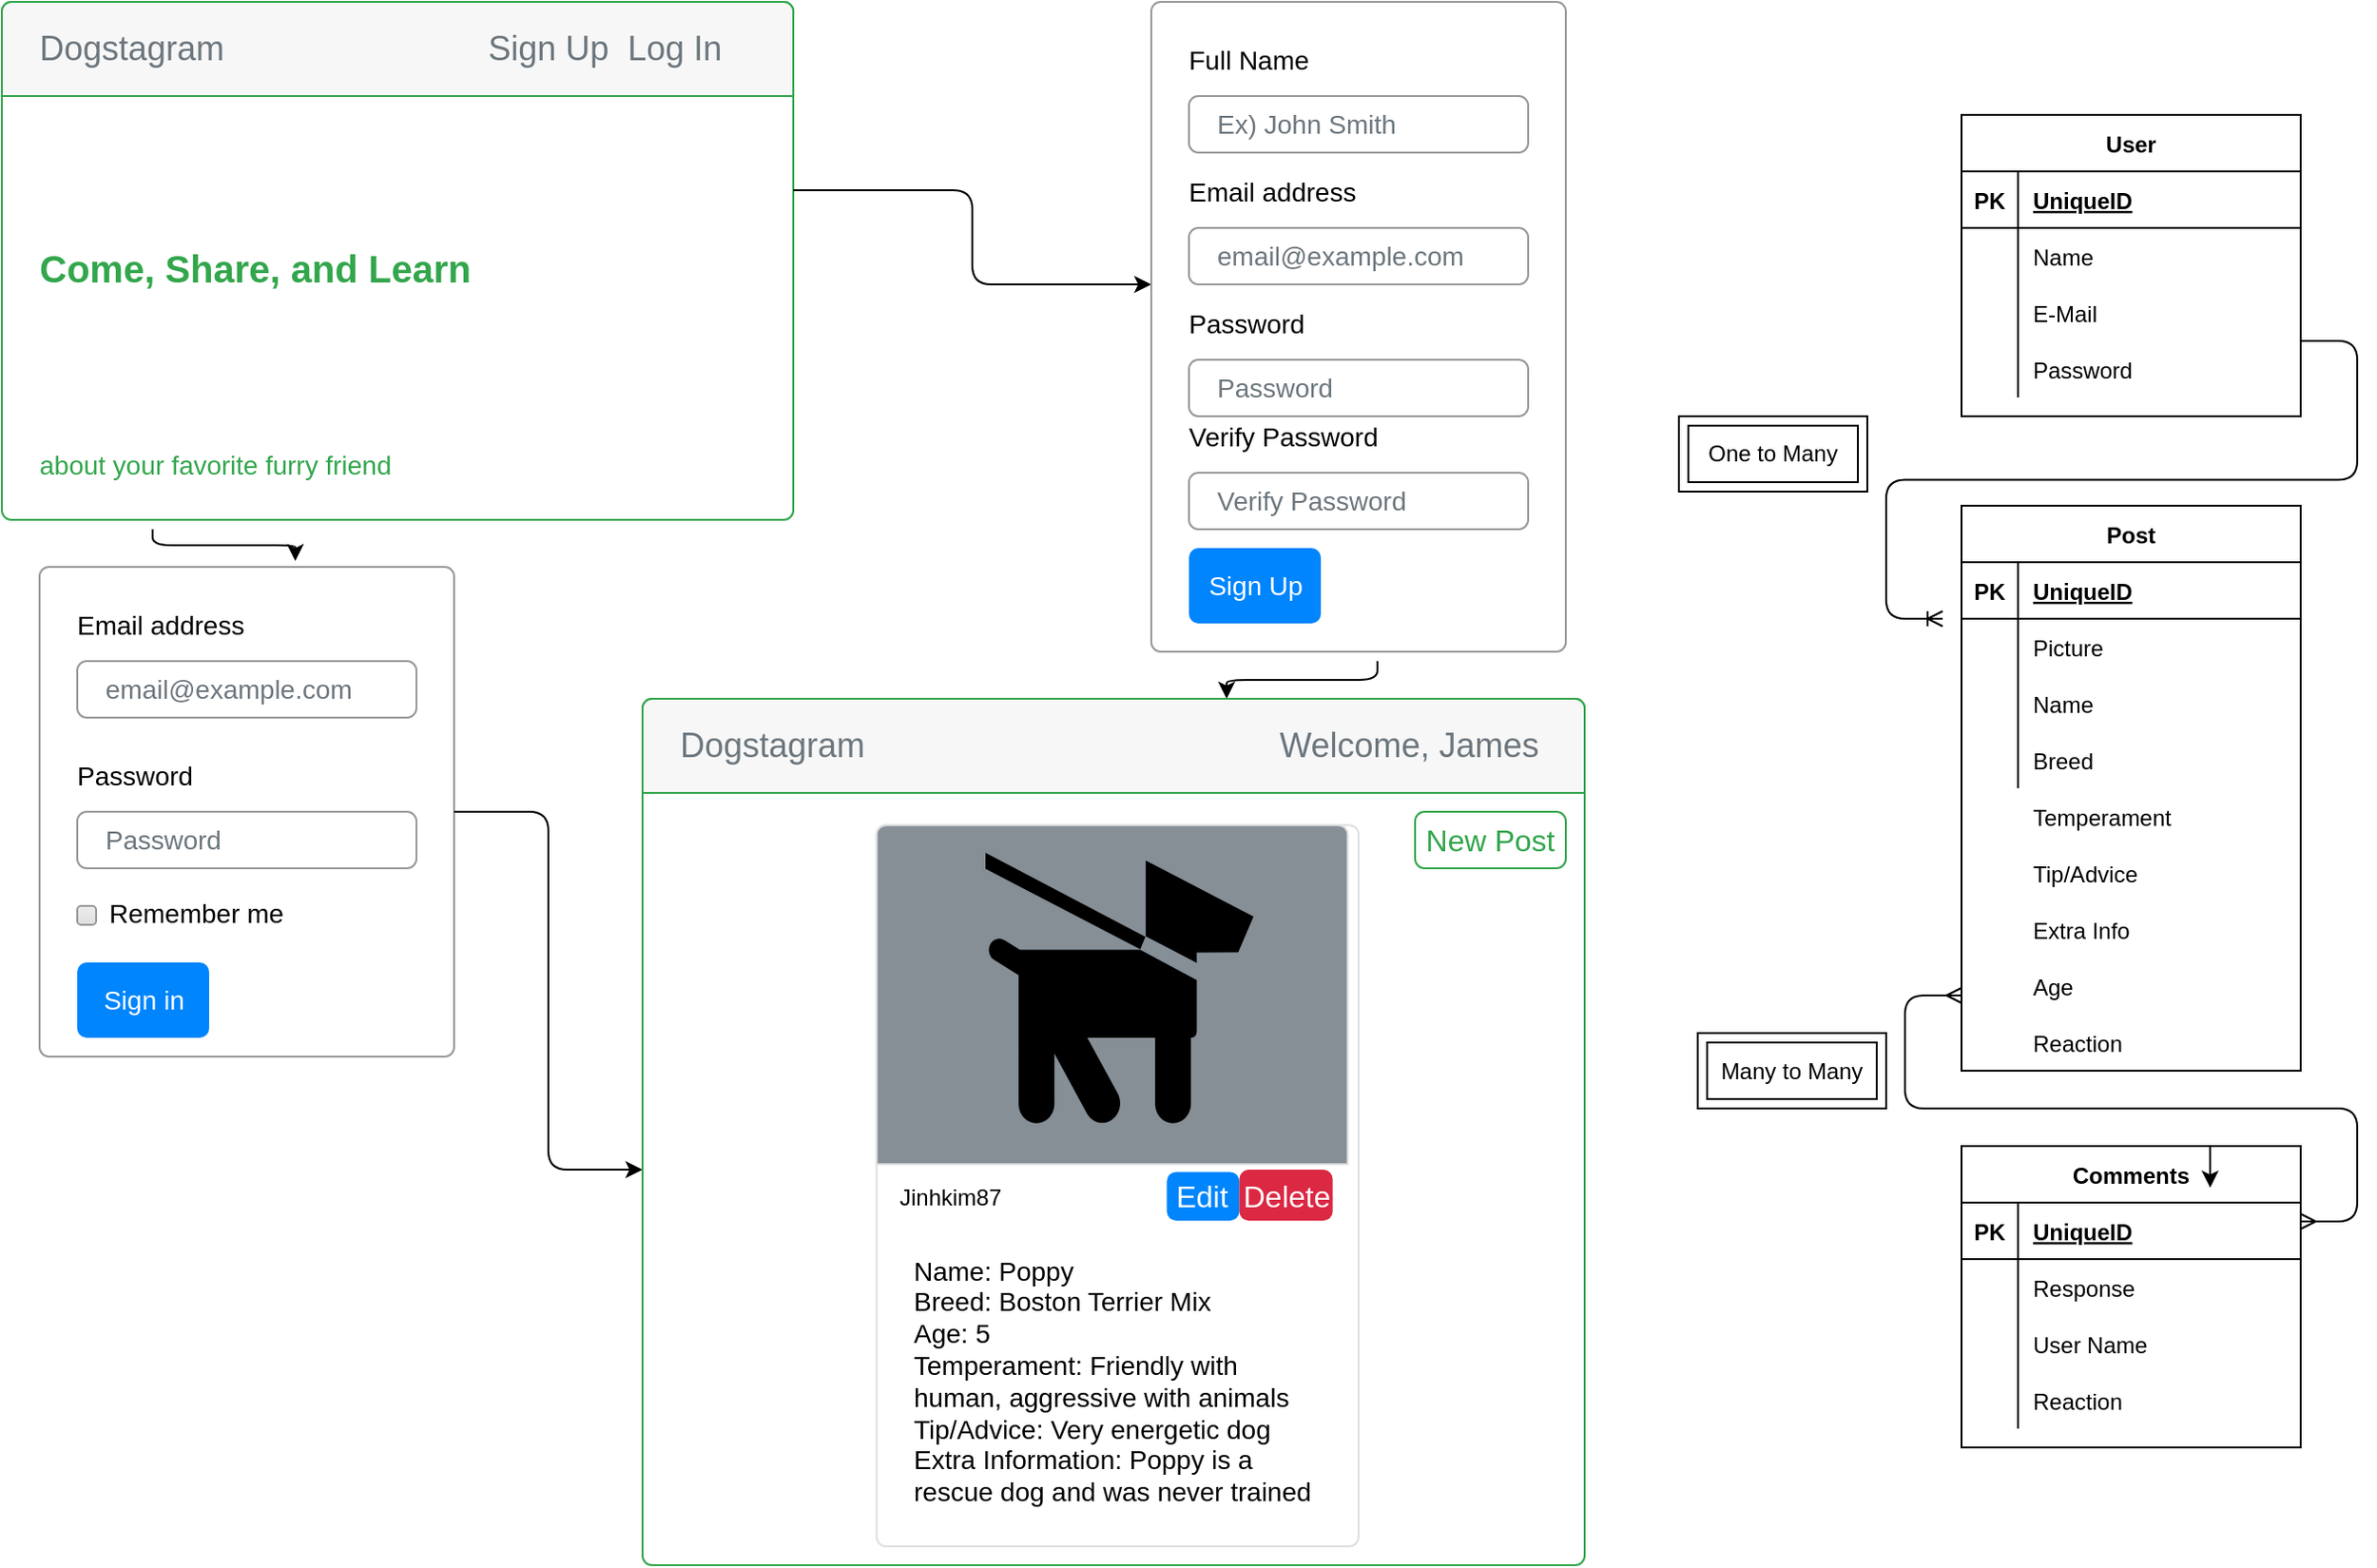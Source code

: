 <mxfile version="13.10.0" type="embed">
    <diagram id="Sh5g7aEeGuOg3xO6YmfV" name="Page-1">
        <mxGraphModel dx="1654" dy="1192" grid="1" gridSize="10" guides="1" tooltips="1" connect="1" arrows="0" fold="1" page="1" pageScale="1" pageWidth="1700" pageHeight="1100" math="0" shadow="0">
            <root>
                <mxCell id="0"/>
                <mxCell id="1" parent="0"/>
                <mxCell id="308" value="&lt;span style=&quot;font-size: 20px&quot;&gt;&lt;b&gt;Come, Share, and Learn&lt;/b&gt;&lt;/span&gt;&lt;br style=&quot;font-size: 14px&quot;&gt;&lt;br&gt;&lt;br&gt;&lt;br&gt;&lt;br&gt;&lt;br&gt;about your favorite furry friend" style="html=1;shadow=0;dashed=0;shape=mxgraph.bootstrap.rrect;rSize=5;strokeColor=#33A64C;html=1;whiteSpace=wrap;fillColor=#ffffff;fontColor=#33A64C;verticalAlign=bottom;align=left;spacing=20;spacingBottom=0;fontSize=14;" vertex="1" parent="1">
                    <mxGeometry x="150" y="10" width="420" height="275" as="geometry"/>
                </mxCell>
                <mxCell id="309" value="Dogstagram&amp;nbsp; &amp;nbsp; &amp;nbsp; &amp;nbsp; &amp;nbsp; &amp;nbsp; &amp;nbsp; &amp;nbsp; &amp;nbsp; &amp;nbsp; &amp;nbsp; &amp;nbsp; &amp;nbsp; &amp;nbsp; Sign Up&amp;nbsp; Log In&amp;nbsp;" style="html=1;shadow=0;dashed=0;shape=mxgraph.bootstrap.topButton;rSize=5;perimeter=none;whiteSpace=wrap;fillColor=#F7F7F7;strokeColor=#33A64C;fontColor=#6C767D;resizeWidth=1;fontSize=18;align=left;spacing=20;" vertex="1" parent="308">
                    <mxGeometry width="420" height="50" relative="1" as="geometry"/>
                </mxCell>
                <mxCell id="327" value="" style="edgeStyle=elbowEdgeStyle;elbow=vertical;endArrow=classic;html=1;entryX=0.617;entryY=-0.012;entryDx=0;entryDy=0;entryPerimeter=0;" edge="1" parent="308" target="318">
                    <mxGeometry width="50" height="50" relative="1" as="geometry">
                        <mxPoint x="80" y="280" as="sourcePoint"/>
                        <mxPoint x="150" y="306" as="targetPoint"/>
                    </mxGeometry>
                </mxCell>
                <mxCell id="312" value="" style="edgeStyle=elbowEdgeStyle;elbow=horizontal;endArrow=classic;html=1;" edge="1" parent="1">
                    <mxGeometry width="50" height="50" relative="1" as="geometry">
                        <mxPoint x="570" y="110" as="sourcePoint"/>
                        <mxPoint x="760" y="160" as="targetPoint"/>
                    </mxGeometry>
                </mxCell>
                <mxCell id="318" value="" style="html=1;shadow=0;dashed=0;shape=mxgraph.bootstrap.rrect;rSize=5;fillColor=#ffffff;strokeColor=#999999;" vertex="1" parent="1">
                    <mxGeometry x="170" y="310" width="220" height="260" as="geometry"/>
                </mxCell>
                <mxCell id="319" value="Email address" style="fillColor=none;strokeColor=none;align=left;spacing=20;fontSize=14;" vertex="1" parent="318">
                    <mxGeometry width="220" height="40" relative="1" as="geometry">
                        <mxPoint y="10" as="offset"/>
                    </mxGeometry>
                </mxCell>
                <mxCell id="320" value="email@example.com" style="html=1;shadow=0;dashed=0;shape=mxgraph.bootstrap.rrect;rSize=5;fillColor=none;strokeColor=#999999;align=left;spacing=15;fontSize=14;fontColor=#6C767D;" vertex="1" parent="318">
                    <mxGeometry width="180" height="30" relative="1" as="geometry">
                        <mxPoint x="20" y="50" as="offset"/>
                    </mxGeometry>
                </mxCell>
                <mxCell id="321" value="Password" style="fillColor=none;strokeColor=none;align=left;spacing=20;fontSize=14;" vertex="1" parent="318">
                    <mxGeometry width="220" height="40" relative="1" as="geometry">
                        <mxPoint y="90" as="offset"/>
                    </mxGeometry>
                </mxCell>
                <mxCell id="322" value="Password" style="html=1;shadow=0;dashed=0;shape=mxgraph.bootstrap.rrect;rSize=5;fillColor=none;strokeColor=#999999;align=left;spacing=15;fontSize=14;fontColor=#6C767D;" vertex="1" parent="318">
                    <mxGeometry width="180" height="30" relative="1" as="geometry">
                        <mxPoint x="20" y="130" as="offset"/>
                    </mxGeometry>
                </mxCell>
                <mxCell id="323" value="Remember me" style="html=1;shadow=0;dashed=0;shape=mxgraph.bootstrap.rrect;rSize=2;fillColor=#EDEDED;strokeColor=#999999;align=left;fontSize=14;fontColor=#000000;labelPosition=right;verticalLabelPosition=middle;verticalAlign=middle;spacingLeft=5;spacingTop=-2;gradientColor=#DEDEDE;" vertex="1" parent="318">
                    <mxGeometry width="10" height="10" relative="1" as="geometry">
                        <mxPoint x="20" y="180" as="offset"/>
                    </mxGeometry>
                </mxCell>
                <mxCell id="324" value="Sign in" style="html=1;shadow=0;dashed=0;shape=mxgraph.bootstrap.rrect;rSize=5;fillColor=#0085FC;strokeColor=none;align=center;fontSize=14;fontColor=#FFFFFF;" vertex="1" parent="318">
                    <mxGeometry width="70" height="40" relative="1" as="geometry">
                        <mxPoint x="20" y="210" as="offset"/>
                    </mxGeometry>
                </mxCell>
                <mxCell id="328" value="" style="html=1;shadow=0;dashed=0;shape=mxgraph.bootstrap.rrect;rSize=5;fillColor=#ffffff;strokeColor=#999999;" vertex="1" parent="1">
                    <mxGeometry x="760" y="10" width="220" height="345" as="geometry"/>
                </mxCell>
                <mxCell id="329" value="Email address" style="fillColor=none;strokeColor=none;align=left;spacing=20;fontSize=14;" vertex="1" parent="328">
                    <mxGeometry width="220" height="40" relative="1" as="geometry">
                        <mxPoint y="80" as="offset"/>
                    </mxGeometry>
                </mxCell>
                <mxCell id="330" value="email@example.com" style="html=1;shadow=0;dashed=0;shape=mxgraph.bootstrap.rrect;rSize=5;fillColor=none;strokeColor=#999999;align=left;spacing=15;fontSize=14;fontColor=#6C767D;" vertex="1" parent="328">
                    <mxGeometry width="180" height="30" relative="1" as="geometry">
                        <mxPoint x="20" y="120" as="offset"/>
                    </mxGeometry>
                </mxCell>
                <mxCell id="331" value="Password" style="fillColor=none;strokeColor=none;align=left;spacing=20;fontSize=14;" vertex="1" parent="328">
                    <mxGeometry width="220" height="40" relative="1" as="geometry">
                        <mxPoint y="150" as="offset"/>
                    </mxGeometry>
                </mxCell>
                <mxCell id="332" value="Password" style="html=1;shadow=0;dashed=0;shape=mxgraph.bootstrap.rrect;rSize=5;fillColor=none;strokeColor=#999999;align=left;spacing=15;fontSize=14;fontColor=#6C767D;" vertex="1" parent="328">
                    <mxGeometry width="180" height="30" relative="1" as="geometry">
                        <mxPoint x="20" y="190" as="offset"/>
                    </mxGeometry>
                </mxCell>
                <mxCell id="334" value="Sign Up" style="html=1;shadow=0;dashed=0;shape=mxgraph.bootstrap.rrect;rSize=5;fillColor=#0085FC;strokeColor=none;align=center;fontSize=14;fontColor=#FFFFFF;" vertex="1" parent="328">
                    <mxGeometry width="70" height="40" relative="1" as="geometry">
                        <mxPoint x="20" y="290" as="offset"/>
                    </mxGeometry>
                </mxCell>
                <mxCell id="337" value="Verify Password" style="fillColor=none;strokeColor=none;align=left;spacing=20;fontSize=14;" vertex="1" parent="328">
                    <mxGeometry x="-2.274e-13" y="210" width="220" height="40" as="geometry"/>
                </mxCell>
                <mxCell id="338" value="Verify Password" style="html=1;shadow=0;dashed=0;shape=mxgraph.bootstrap.rrect;rSize=5;fillColor=none;strokeColor=#999999;align=left;spacing=15;fontSize=14;fontColor=#6C767D;" vertex="1" parent="328">
                    <mxGeometry x="20.0" y="250" width="180" height="30" as="geometry"/>
                </mxCell>
                <mxCell id="339" value="Full Name" style="fillColor=none;strokeColor=none;align=left;spacing=20;fontSize=14;" vertex="1" parent="328">
                    <mxGeometry x="-2.274e-13" y="10" width="220" height="40" as="geometry"/>
                </mxCell>
                <mxCell id="340" value="Ex) John Smith" style="html=1;shadow=0;dashed=0;shape=mxgraph.bootstrap.rrect;rSize=5;fillColor=none;strokeColor=#999999;align=left;spacing=15;fontSize=14;fontColor=#6C767D;" vertex="1" parent="328">
                    <mxGeometry x="20.0" y="50" width="180" height="30" as="geometry"/>
                </mxCell>
                <mxCell id="341" value="" style="edgeStyle=elbowEdgeStyle;elbow=horizontal;endArrow=classic;html=1;exitX=1;exitY=1;exitDx=0;exitDy=0;" edge="1" parent="1" source="321">
                    <mxGeometry width="50" height="50" relative="1" as="geometry">
                        <mxPoint x="370" y="560" as="sourcePoint"/>
                        <mxPoint x="490" y="630" as="targetPoint"/>
                    </mxGeometry>
                </mxCell>
                <mxCell id="343" value="" style="edgeStyle=elbowEdgeStyle;elbow=vertical;endArrow=classic;html=1;" edge="1" parent="1">
                    <mxGeometry width="50" height="50" relative="1" as="geometry">
                        <mxPoint x="880" y="360" as="sourcePoint"/>
                        <mxPoint x="800" y="380" as="targetPoint"/>
                    </mxGeometry>
                </mxCell>
                <mxCell id="344" value="" style="html=1;shadow=0;dashed=0;shape=mxgraph.bootstrap.rrect;rSize=5;strokeColor=#33A64C;html=1;whiteSpace=wrap;fillColor=#ffffff;fontColor=#33A64C;verticalAlign=bottom;align=left;spacing=20;spacingBottom=0;fontSize=14;" vertex="1" parent="1">
                    <mxGeometry x="490" y="380" width="500" height="460" as="geometry"/>
                </mxCell>
                <mxCell id="345" value="Dogstagram&amp;nbsp; &amp;nbsp; &amp;nbsp; &amp;nbsp; &amp;nbsp; &amp;nbsp; &amp;nbsp; &amp;nbsp; &amp;nbsp; &amp;nbsp; &amp;nbsp; &amp;nbsp; &amp;nbsp; &amp;nbsp; &amp;nbsp; &amp;nbsp; &amp;nbsp; &amp;nbsp; &amp;nbsp; &amp;nbsp; &amp;nbsp; &amp;nbsp; Welcome, James&amp;nbsp;" style="html=1;shadow=0;dashed=0;shape=mxgraph.bootstrap.topButton;rSize=5;perimeter=none;whiteSpace=wrap;fillColor=#F7F7F7;strokeColor=#33A64C;fontColor=#6C767D;resizeWidth=1;fontSize=18;align=left;spacing=20;" vertex="1" parent="344">
                    <mxGeometry width="500" height="50" relative="1" as="geometry"/>
                </mxCell>
                <mxCell id="355" value="&lt;br&gt;&lt;br&gt;&lt;br&gt;Name: Poppy&lt;br&gt;Breed: Boston Terrier Mix&lt;br&gt;Age: 5&lt;br&gt;Temperament: Friendly with human, aggressive with animals&lt;br&gt;Tip/Advice: Very energetic dog&lt;br&gt;Extra Information: Poppy is a rescue dog and was never trained" style="html=1;shadow=0;dashed=0;shape=mxgraph.bootstrap.rrect;rSize=5;strokeColor=#DFDFDF;html=1;whiteSpace=wrap;fillColor=#ffffff;fontColor=#000000;verticalAlign=bottom;align=left;spacing=20;fontSize=14;" vertex="1" parent="344">
                    <mxGeometry x="124.25" y="67.08" width="255.75" height="382.92" as="geometry"/>
                </mxCell>
                <mxCell id="356" value="Image cap" style="html=1;shadow=0;dashed=0;shape=mxgraph.bootstrap.topButton;rSize=5;perimeter=none;whiteSpace=wrap;fillColor=#868E96;strokeColor=#DFDFDF;fontColor=#DEE2E6;resizeWidth=1;fontSize=18;" vertex="1" parent="355">
                    <mxGeometry width="250" height="180" relative="1" as="geometry"/>
                </mxCell>
                <mxCell id="347" value="" style="shape=mxgraph.signs.animals.dog_on_leash;html=1;pointerEvents=1;fillColor=#000000;strokeColor=none;verticalLabelPosition=bottom;verticalAlign=top;align=center;" vertex="1" parent="355">
                    <mxGeometry x="57.74" y="14.73" width="142.26" height="144.83" as="geometry"/>
                </mxCell>
                <mxCell id="351" value="Jinhkim87" style="text;html=1;align=center;verticalAlign=middle;whiteSpace=wrap;rounded=0;fontColor=#000000;" vertex="1" parent="355">
                    <mxGeometry x="5.534" y="182.919" width="67.366" height="29.455" as="geometry"/>
                </mxCell>
                <mxCell id="350" value="Edit" style="html=1;shadow=0;dashed=0;shape=mxgraph.bootstrap.rrect;rSize=5;strokeColor=none;strokeWidth=1;fillColor=#0085FC;fontColor=#FFFFFF;whiteSpace=wrap;align=center;verticalAlign=middle;spacingLeft=0;fontStyle=0;fontSize=16;spacing=5;" vertex="1" parent="355">
                    <mxGeometry x="153.979" y="184.11" width="38.495" height="25.89" as="geometry"/>
                </mxCell>
                <mxCell id="349" value="Delete" style="html=1;shadow=0;dashed=0;shape=mxgraph.bootstrap.rrect;rSize=5;strokeColor=none;strokeWidth=1;fillColor=#DB2843;fontColor=#FFFFFF;whiteSpace=wrap;align=center;verticalAlign=middle;spacingLeft=0;fontStyle=0;fontSize=16;spacing=5;" vertex="1" parent="355">
                    <mxGeometry x="192.474" y="182.92" width="49.562" height="27.08" as="geometry"/>
                </mxCell>
                <mxCell id="358" value="New Post" style="html=1;shadow=0;dashed=0;shape=mxgraph.bootstrap.rrect;rSize=5;strokeColor=#33A64C;strokeWidth=1;fillColor=none;fontColor=#33A64C;whiteSpace=wrap;align=center;verticalAlign=middle;spacingLeft=0;fontStyle=0;fontSize=16;spacing=5;" vertex="1" parent="344">
                    <mxGeometry x="410" y="60" width="80" height="30" as="geometry"/>
                </mxCell>
                <mxCell id="370" value="One to Many" style="shape=ext;margin=3;double=1;whiteSpace=wrap;html=1;align=center;fillColor=#FFFFFF;fontColor=#000000;" vertex="1" parent="1">
                    <mxGeometry x="1040" y="230" width="100" height="40" as="geometry"/>
                </mxCell>
                <mxCell id="373" value="Many to Many" style="shape=ext;margin=3;double=1;whiteSpace=wrap;html=1;align=center;fillColor=#FFFFFF;fontColor=#000000;" vertex="1" parent="1">
                    <mxGeometry x="1050" y="557.5" width="100" height="40" as="geometry"/>
                </mxCell>
                <mxCell id="374" value="User" style="shape=table;startSize=30;container=1;collapsible=1;childLayout=tableLayout;fixedRows=1;rowLines=0;fontStyle=1;align=center;resizeLast=1;fillColor=#FFFFFF;fontColor=#000000;" vertex="1" parent="1">
                    <mxGeometry x="1190" y="70" width="180" height="160" as="geometry"/>
                </mxCell>
                <mxCell id="375" value="" style="shape=partialRectangle;collapsible=0;dropTarget=0;pointerEvents=0;fillColor=none;top=0;left=0;bottom=1;right=0;points=[[0,0.5],[1,0.5]];portConstraint=eastwest;" vertex="1" parent="374">
                    <mxGeometry y="30" width="180" height="30" as="geometry"/>
                </mxCell>
                <mxCell id="376" value="PK" style="shape=partialRectangle;connectable=0;fillColor=none;top=0;left=0;bottom=0;right=0;fontStyle=1;overflow=hidden;" vertex="1" parent="375">
                    <mxGeometry width="30" height="30" as="geometry"/>
                </mxCell>
                <mxCell id="377" value="UniqueID" style="shape=partialRectangle;connectable=0;fillColor=none;top=0;left=0;bottom=0;right=0;align=left;spacingLeft=6;fontStyle=5;overflow=hidden;" vertex="1" parent="375">
                    <mxGeometry x="30" width="150" height="30" as="geometry"/>
                </mxCell>
                <mxCell id="378" value="" style="shape=partialRectangle;collapsible=0;dropTarget=0;pointerEvents=0;fillColor=none;top=0;left=0;bottom=0;right=0;points=[[0,0.5],[1,0.5]];portConstraint=eastwest;" vertex="1" parent="374">
                    <mxGeometry y="60" width="180" height="30" as="geometry"/>
                </mxCell>
                <mxCell id="379" value="" style="shape=partialRectangle;connectable=0;fillColor=none;top=0;left=0;bottom=0;right=0;editable=1;overflow=hidden;" vertex="1" parent="378">
                    <mxGeometry width="30" height="30" as="geometry"/>
                </mxCell>
                <mxCell id="380" value="Name" style="shape=partialRectangle;connectable=0;fillColor=none;top=0;left=0;bottom=0;right=0;align=left;spacingLeft=6;overflow=hidden;" vertex="1" parent="378">
                    <mxGeometry x="30" width="150" height="30" as="geometry"/>
                </mxCell>
                <mxCell id="381" value="" style="shape=partialRectangle;collapsible=0;dropTarget=0;pointerEvents=0;fillColor=none;top=0;left=0;bottom=0;right=0;points=[[0,0.5],[1,0.5]];portConstraint=eastwest;" vertex="1" parent="374">
                    <mxGeometry y="90" width="180" height="30" as="geometry"/>
                </mxCell>
                <mxCell id="382" value="" style="shape=partialRectangle;connectable=0;fillColor=none;top=0;left=0;bottom=0;right=0;editable=1;overflow=hidden;" vertex="1" parent="381">
                    <mxGeometry width="30" height="30" as="geometry"/>
                </mxCell>
                <mxCell id="383" value="E-Mail" style="shape=partialRectangle;connectable=0;fillColor=none;top=0;left=0;bottom=0;right=0;align=left;spacingLeft=6;overflow=hidden;" vertex="1" parent="381">
                    <mxGeometry x="30" width="150" height="30" as="geometry"/>
                </mxCell>
                <mxCell id="384" value="" style="shape=partialRectangle;collapsible=0;dropTarget=0;pointerEvents=0;fillColor=none;top=0;left=0;bottom=0;right=0;points=[[0,0.5],[1,0.5]];portConstraint=eastwest;" vertex="1" parent="374">
                    <mxGeometry y="120" width="180" height="30" as="geometry"/>
                </mxCell>
                <mxCell id="385" value="" style="shape=partialRectangle;connectable=0;fillColor=none;top=0;left=0;bottom=0;right=0;editable=1;overflow=hidden;" vertex="1" parent="384">
                    <mxGeometry width="30" height="30" as="geometry"/>
                </mxCell>
                <mxCell id="386" value="Password" style="shape=partialRectangle;connectable=0;fillColor=none;top=0;left=0;bottom=0;right=0;align=left;spacingLeft=6;overflow=hidden;" vertex="1" parent="384">
                    <mxGeometry x="30" width="150" height="30" as="geometry"/>
                </mxCell>
                <mxCell id="387" value="Post" style="shape=table;startSize=30;container=1;collapsible=1;childLayout=tableLayout;fixedRows=1;rowLines=0;fontStyle=1;align=center;resizeLast=1;fillColor=#FFFFFF;fontColor=#000000;" vertex="1" parent="1">
                    <mxGeometry x="1190" y="277.5" width="180" height="300" as="geometry"/>
                </mxCell>
                <mxCell id="388" value="" style="shape=partialRectangle;collapsible=0;dropTarget=0;pointerEvents=0;fillColor=none;top=0;left=0;bottom=1;right=0;points=[[0,0.5],[1,0.5]];portConstraint=eastwest;" vertex="1" parent="387">
                    <mxGeometry y="30" width="180" height="30" as="geometry"/>
                </mxCell>
                <mxCell id="389" value="PK" style="shape=partialRectangle;connectable=0;fillColor=none;top=0;left=0;bottom=0;right=0;fontStyle=1;overflow=hidden;" vertex="1" parent="388">
                    <mxGeometry width="30" height="30" as="geometry"/>
                </mxCell>
                <mxCell id="390" value="UniqueID" style="shape=partialRectangle;connectable=0;fillColor=none;top=0;left=0;bottom=0;right=0;align=left;spacingLeft=6;fontStyle=5;overflow=hidden;" vertex="1" parent="388">
                    <mxGeometry x="30" width="150" height="30" as="geometry"/>
                </mxCell>
                <mxCell id="391" value="" style="shape=partialRectangle;collapsible=0;dropTarget=0;pointerEvents=0;fillColor=none;top=0;left=0;bottom=0;right=0;points=[[0,0.5],[1,0.5]];portConstraint=eastwest;" vertex="1" parent="387">
                    <mxGeometry y="60" width="180" height="30" as="geometry"/>
                </mxCell>
                <mxCell id="392" value="" style="shape=partialRectangle;connectable=0;fillColor=none;top=0;left=0;bottom=0;right=0;editable=1;overflow=hidden;" vertex="1" parent="391">
                    <mxGeometry width="30" height="30" as="geometry"/>
                </mxCell>
                <mxCell id="393" value="Picture" style="shape=partialRectangle;connectable=0;fillColor=none;top=0;left=0;bottom=0;right=0;align=left;spacingLeft=6;overflow=hidden;" vertex="1" parent="391">
                    <mxGeometry x="30" width="150" height="30" as="geometry"/>
                </mxCell>
                <mxCell id="394" value="" style="shape=partialRectangle;collapsible=0;dropTarget=0;pointerEvents=0;fillColor=none;top=0;left=0;bottom=0;right=0;points=[[0,0.5],[1,0.5]];portConstraint=eastwest;" vertex="1" parent="387">
                    <mxGeometry y="90" width="180" height="30" as="geometry"/>
                </mxCell>
                <mxCell id="395" value="" style="shape=partialRectangle;connectable=0;fillColor=none;top=0;left=0;bottom=0;right=0;editable=1;overflow=hidden;" vertex="1" parent="394">
                    <mxGeometry width="30" height="30" as="geometry"/>
                </mxCell>
                <mxCell id="396" value="Name" style="shape=partialRectangle;connectable=0;fillColor=none;top=0;left=0;bottom=0;right=0;align=left;spacingLeft=6;overflow=hidden;" vertex="1" parent="394">
                    <mxGeometry x="30" width="150" height="30" as="geometry"/>
                </mxCell>
                <mxCell id="397" value="" style="shape=partialRectangle;collapsible=0;dropTarget=0;pointerEvents=0;fillColor=none;top=0;left=0;bottom=0;right=0;points=[[0,0.5],[1,0.5]];portConstraint=eastwest;" vertex="1" parent="387">
                    <mxGeometry y="120" width="180" height="30" as="geometry"/>
                </mxCell>
                <mxCell id="398" value="" style="shape=partialRectangle;connectable=0;fillColor=none;top=0;left=0;bottom=0;right=0;editable=1;overflow=hidden;" vertex="1" parent="397">
                    <mxGeometry width="30" height="30" as="geometry"/>
                </mxCell>
                <mxCell id="399" value="Breed" style="shape=partialRectangle;connectable=0;fillColor=none;top=0;left=0;bottom=0;right=0;align=left;spacingLeft=6;overflow=hidden;" vertex="1" parent="397">
                    <mxGeometry x="30" width="150" height="30" as="geometry"/>
                </mxCell>
                <mxCell id="400" value="Temperament" style="shape=partialRectangle;connectable=0;fillColor=none;top=0;left=0;bottom=0;right=0;align=left;spacingLeft=6;overflow=hidden;" vertex="1" parent="1">
                    <mxGeometry x="1220" y="427.5" width="150" height="30" as="geometry"/>
                </mxCell>
                <mxCell id="401" value="Tip/Advice" style="shape=partialRectangle;connectable=0;fillColor=none;top=0;left=0;bottom=0;right=0;align=left;spacingLeft=6;overflow=hidden;" vertex="1" parent="1">
                    <mxGeometry x="1220" y="457.5" width="150" height="30" as="geometry"/>
                </mxCell>
                <mxCell id="402" value="Extra Info" style="shape=partialRectangle;connectable=0;fillColor=none;top=0;left=0;bottom=0;right=0;align=left;spacingLeft=6;overflow=hidden;" vertex="1" parent="1">
                    <mxGeometry x="1220" y="487.5" width="150" height="30" as="geometry"/>
                </mxCell>
                <mxCell id="403" value="Age" style="shape=partialRectangle;connectable=0;fillColor=none;top=0;left=0;bottom=0;right=0;align=left;spacingLeft=6;overflow=hidden;" vertex="1" parent="1">
                    <mxGeometry x="1220" y="517.5" width="150" height="30" as="geometry"/>
                </mxCell>
                <mxCell id="404" value="Comments" style="shape=table;startSize=30;container=1;collapsible=1;childLayout=tableLayout;fixedRows=1;rowLines=0;fontStyle=1;align=center;resizeLast=1;fillColor=#FFFFFF;fontColor=#000000;" vertex="1" parent="1">
                    <mxGeometry x="1190" y="617.5" width="180" height="160" as="geometry"/>
                </mxCell>
                <mxCell id="405" value="" style="shape=partialRectangle;collapsible=0;dropTarget=0;pointerEvents=0;fillColor=none;top=0;left=0;bottom=1;right=0;points=[[0,0.5],[1,0.5]];portConstraint=eastwest;" vertex="1" parent="404">
                    <mxGeometry y="30" width="180" height="30" as="geometry"/>
                </mxCell>
                <mxCell id="406" value="PK" style="shape=partialRectangle;connectable=0;fillColor=none;top=0;left=0;bottom=0;right=0;fontStyle=1;overflow=hidden;" vertex="1" parent="405">
                    <mxGeometry width="30" height="30" as="geometry"/>
                </mxCell>
                <mxCell id="407" value="UniqueID" style="shape=partialRectangle;connectable=0;fillColor=none;top=0;left=0;bottom=0;right=0;align=left;spacingLeft=6;fontStyle=5;overflow=hidden;" vertex="1" parent="405">
                    <mxGeometry x="30" width="150" height="30" as="geometry"/>
                </mxCell>
                <mxCell id="408" value="" style="shape=partialRectangle;collapsible=0;dropTarget=0;pointerEvents=0;fillColor=none;top=0;left=0;bottom=0;right=0;points=[[0,0.5],[1,0.5]];portConstraint=eastwest;" vertex="1" parent="404">
                    <mxGeometry y="60" width="180" height="30" as="geometry"/>
                </mxCell>
                <mxCell id="409" value="" style="shape=partialRectangle;connectable=0;fillColor=none;top=0;left=0;bottom=0;right=0;editable=1;overflow=hidden;" vertex="1" parent="408">
                    <mxGeometry width="30" height="30" as="geometry"/>
                </mxCell>
                <mxCell id="410" value="Response" style="shape=partialRectangle;connectable=0;fillColor=none;top=0;left=0;bottom=0;right=0;align=left;spacingLeft=6;overflow=hidden;" vertex="1" parent="408">
                    <mxGeometry x="30" width="150" height="30" as="geometry"/>
                </mxCell>
                <mxCell id="411" value="" style="shape=partialRectangle;collapsible=0;dropTarget=0;pointerEvents=0;fillColor=none;top=0;left=0;bottom=0;right=0;points=[[0,0.5],[1,0.5]];portConstraint=eastwest;" vertex="1" parent="404">
                    <mxGeometry y="90" width="180" height="30" as="geometry"/>
                </mxCell>
                <mxCell id="412" value="" style="shape=partialRectangle;connectable=0;fillColor=none;top=0;left=0;bottom=0;right=0;editable=1;overflow=hidden;" vertex="1" parent="411">
                    <mxGeometry width="30" height="30" as="geometry"/>
                </mxCell>
                <mxCell id="413" value="User Name" style="shape=partialRectangle;connectable=0;fillColor=none;top=0;left=0;bottom=0;right=0;align=left;spacingLeft=6;overflow=hidden;" vertex="1" parent="411">
                    <mxGeometry x="30" width="150" height="30" as="geometry"/>
                </mxCell>
                <mxCell id="414" value="" style="shape=partialRectangle;collapsible=0;dropTarget=0;pointerEvents=0;fillColor=none;top=0;left=0;bottom=0;right=0;points=[[0,0.5],[1,0.5]];portConstraint=eastwest;" vertex="1" parent="404">
                    <mxGeometry y="120" width="180" height="30" as="geometry"/>
                </mxCell>
                <mxCell id="415" value="" style="shape=partialRectangle;connectable=0;fillColor=none;top=0;left=0;bottom=0;right=0;editable=1;overflow=hidden;" vertex="1" parent="414">
                    <mxGeometry width="30" height="30" as="geometry"/>
                </mxCell>
                <mxCell id="416" value="Reaction" style="shape=partialRectangle;connectable=0;fillColor=none;top=0;left=0;bottom=0;right=0;align=left;spacingLeft=6;overflow=hidden;" vertex="1" parent="414">
                    <mxGeometry x="30" width="150" height="30" as="geometry"/>
                </mxCell>
                <mxCell id="417" value="Reaction" style="shape=partialRectangle;connectable=0;fillColor=none;top=0;left=0;bottom=0;right=0;align=left;spacingLeft=6;overflow=hidden;" vertex="1" parent="1">
                    <mxGeometry x="1220" y="547.5" width="150" height="30" as="geometry"/>
                </mxCell>
                <mxCell id="418" style="edgeStyle=orthogonalEdgeStyle;rounded=0;orthogonalLoop=1;jettySize=auto;html=1;exitX=0.75;exitY=0;exitDx=0;exitDy=0;entryX=0.733;entryY=0.138;entryDx=0;entryDy=0;entryPerimeter=0;fontColor=#000000;" edge="1" parent="1" source="404" target="404">
                    <mxGeometry relative="1" as="geometry"/>
                </mxCell>
                <mxCell id="419" value="" style="edgeStyle=entityRelationEdgeStyle;fontSize=12;html=1;endArrow=ERmany;startArrow=ERmany;exitX=1;exitY=0.25;exitDx=0;exitDy=0;" edge="1" parent="1" source="404">
                    <mxGeometry width="100" height="100" relative="1" as="geometry">
                        <mxPoint x="1190" y="647.5" as="sourcePoint"/>
                        <mxPoint x="1190" y="537.5" as="targetPoint"/>
                    </mxGeometry>
                </mxCell>
                <mxCell id="420" value="" style="edgeStyle=entityRelationEdgeStyle;fontSize=12;html=1;endArrow=ERoneToMany;" edge="1" parent="1">
                    <mxGeometry width="100" height="100" relative="1" as="geometry">
                        <mxPoint x="1370" y="190" as="sourcePoint"/>
                        <mxPoint x="1180" y="337.5" as="targetPoint"/>
                    </mxGeometry>
                </mxCell>
            </root>
        </mxGraphModel>
    </diagram>
</mxfile>